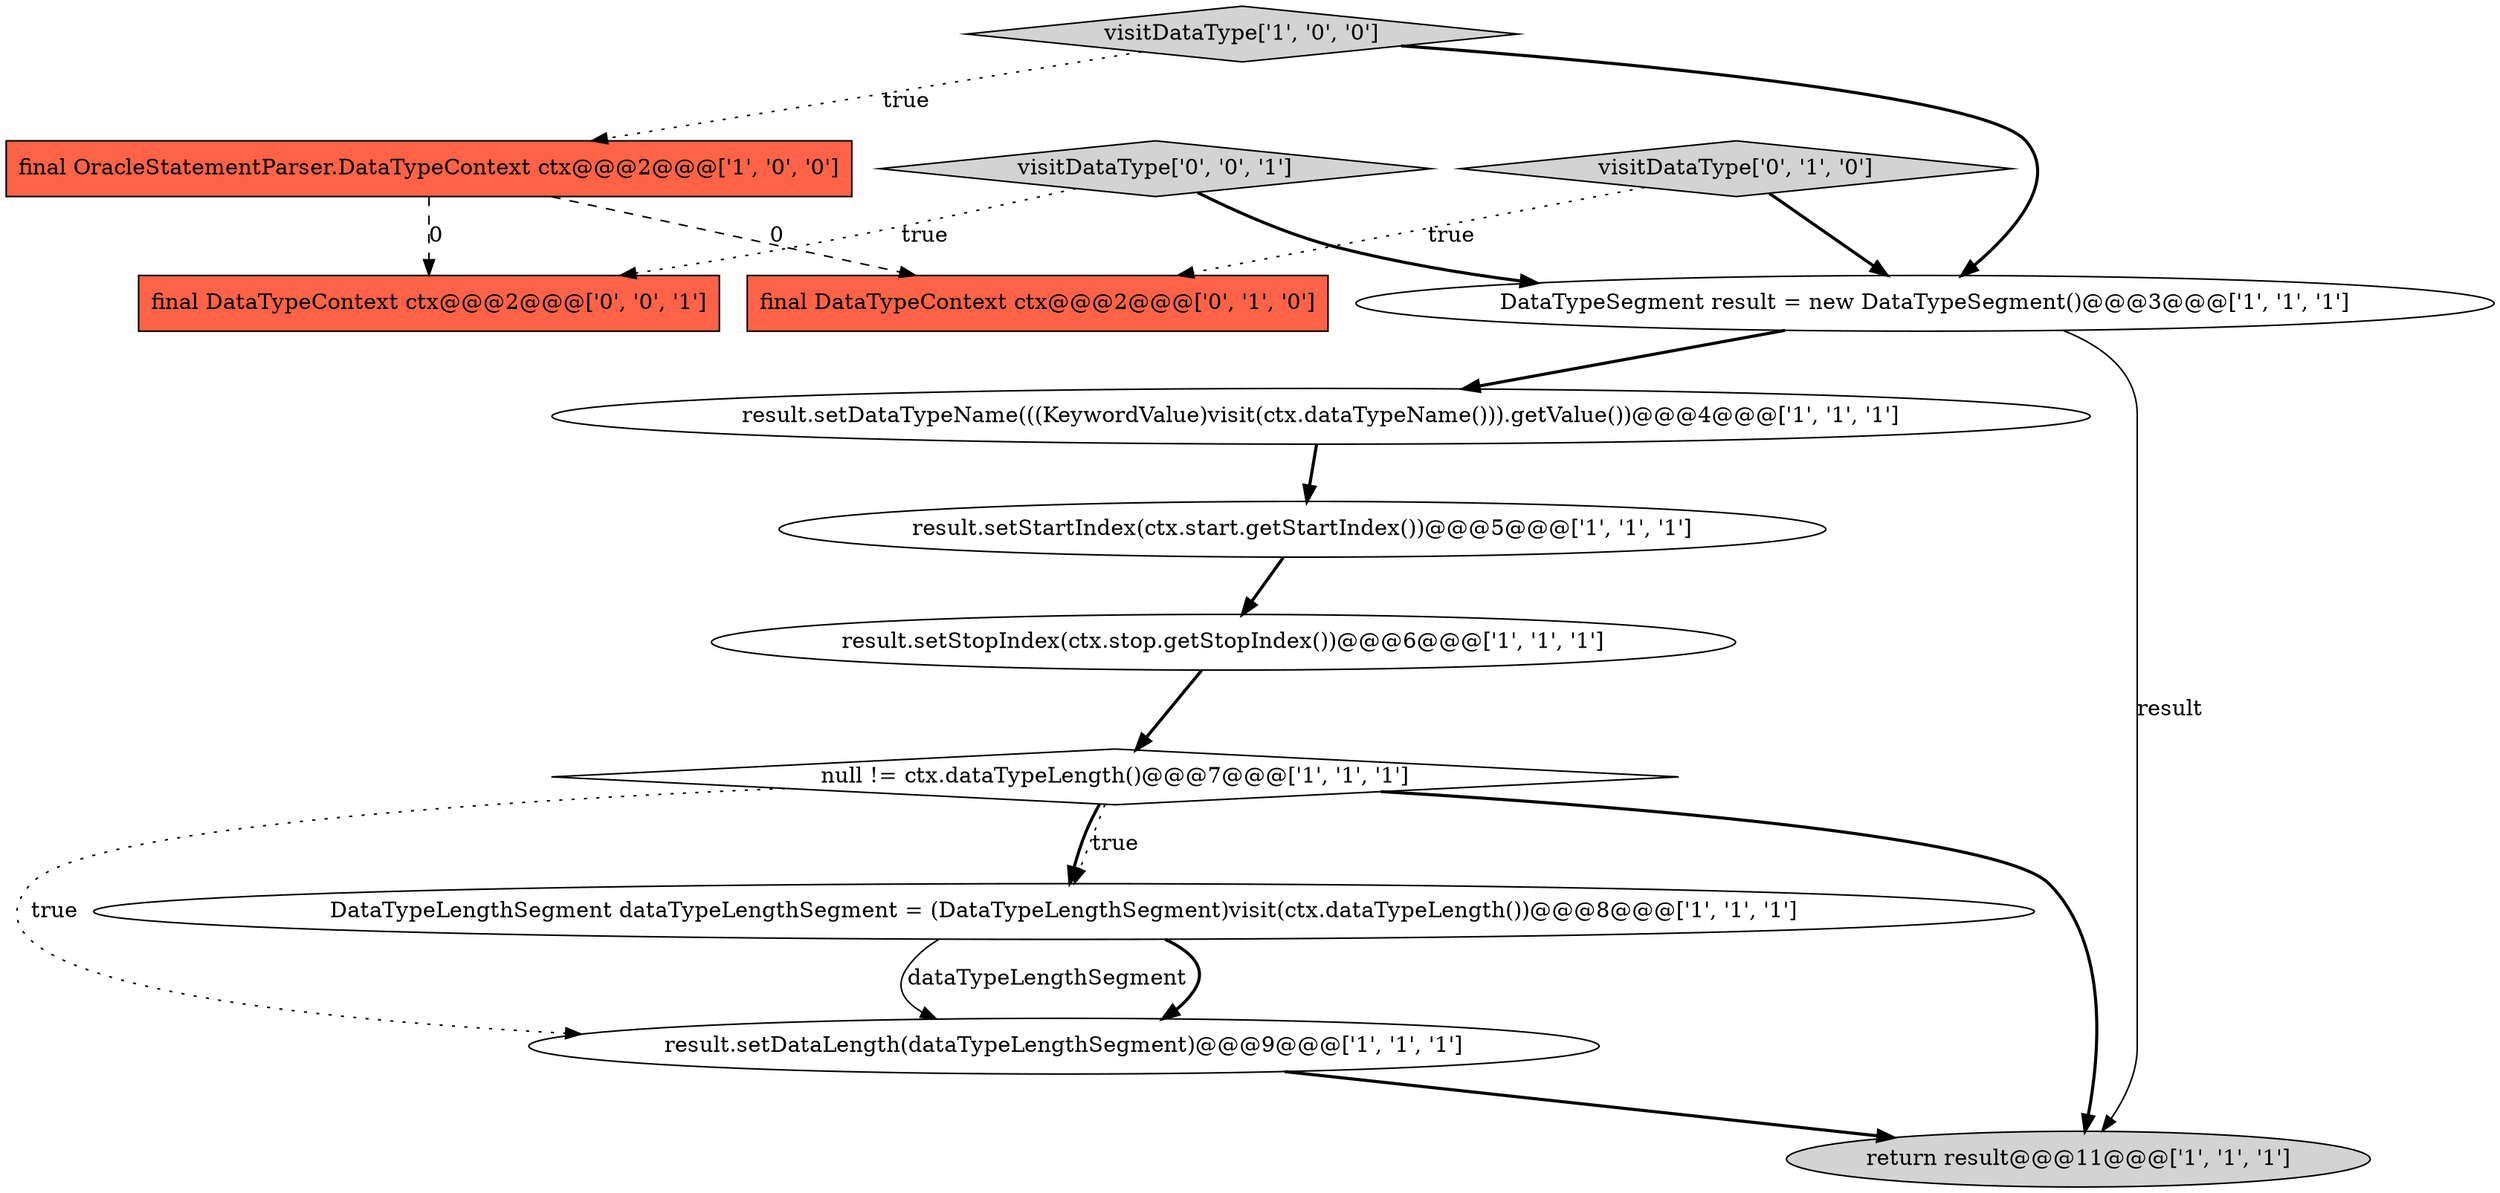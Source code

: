 digraph {
3 [style = filled, label = "final OracleStatementParser.DataTypeContext ctx@@@2@@@['1', '0', '0']", fillcolor = tomato, shape = box image = "AAA1AAABBB1BBB"];
11 [style = filled, label = "visitDataType['0', '1', '0']", fillcolor = lightgray, shape = diamond image = "AAA0AAABBB2BBB"];
1 [style = filled, label = "visitDataType['1', '0', '0']", fillcolor = lightgray, shape = diamond image = "AAA0AAABBB1BBB"];
13 [style = filled, label = "visitDataType['0', '0', '1']", fillcolor = lightgray, shape = diamond image = "AAA0AAABBB3BBB"];
2 [style = filled, label = "null != ctx.dataTypeLength()@@@7@@@['1', '1', '1']", fillcolor = white, shape = diamond image = "AAA0AAABBB1BBB"];
9 [style = filled, label = "result.setDataTypeName(((KeywordValue)visit(ctx.dataTypeName())).getValue())@@@4@@@['1', '1', '1']", fillcolor = white, shape = ellipse image = "AAA0AAABBB1BBB"];
6 [style = filled, label = "DataTypeLengthSegment dataTypeLengthSegment = (DataTypeLengthSegment)visit(ctx.dataTypeLength())@@@8@@@['1', '1', '1']", fillcolor = white, shape = ellipse image = "AAA0AAABBB1BBB"];
7 [style = filled, label = "result.setStartIndex(ctx.start.getStartIndex())@@@5@@@['1', '1', '1']", fillcolor = white, shape = ellipse image = "AAA0AAABBB1BBB"];
4 [style = filled, label = "result.setDataLength(dataTypeLengthSegment)@@@9@@@['1', '1', '1']", fillcolor = white, shape = ellipse image = "AAA0AAABBB1BBB"];
0 [style = filled, label = "return result@@@11@@@['1', '1', '1']", fillcolor = lightgray, shape = ellipse image = "AAA0AAABBB1BBB"];
10 [style = filled, label = "final DataTypeContext ctx@@@2@@@['0', '1', '0']", fillcolor = tomato, shape = box image = "AAA1AAABBB2BBB"];
12 [style = filled, label = "final DataTypeContext ctx@@@2@@@['0', '0', '1']", fillcolor = tomato, shape = box image = "AAA0AAABBB3BBB"];
8 [style = filled, label = "result.setStopIndex(ctx.stop.getStopIndex())@@@6@@@['1', '1', '1']", fillcolor = white, shape = ellipse image = "AAA0AAABBB1BBB"];
5 [style = filled, label = "DataTypeSegment result = new DataTypeSegment()@@@3@@@['1', '1', '1']", fillcolor = white, shape = ellipse image = "AAA0AAABBB1BBB"];
1->5 [style = bold, label=""];
5->0 [style = solid, label="result"];
6->4 [style = bold, label=""];
11->5 [style = bold, label=""];
2->0 [style = bold, label=""];
3->10 [style = dashed, label="0"];
3->12 [style = dashed, label="0"];
8->2 [style = bold, label=""];
9->7 [style = bold, label=""];
7->8 [style = bold, label=""];
5->9 [style = bold, label=""];
2->6 [style = dotted, label="true"];
13->12 [style = dotted, label="true"];
2->6 [style = bold, label=""];
11->10 [style = dotted, label="true"];
2->4 [style = dotted, label="true"];
4->0 [style = bold, label=""];
6->4 [style = solid, label="dataTypeLengthSegment"];
1->3 [style = dotted, label="true"];
13->5 [style = bold, label=""];
}
